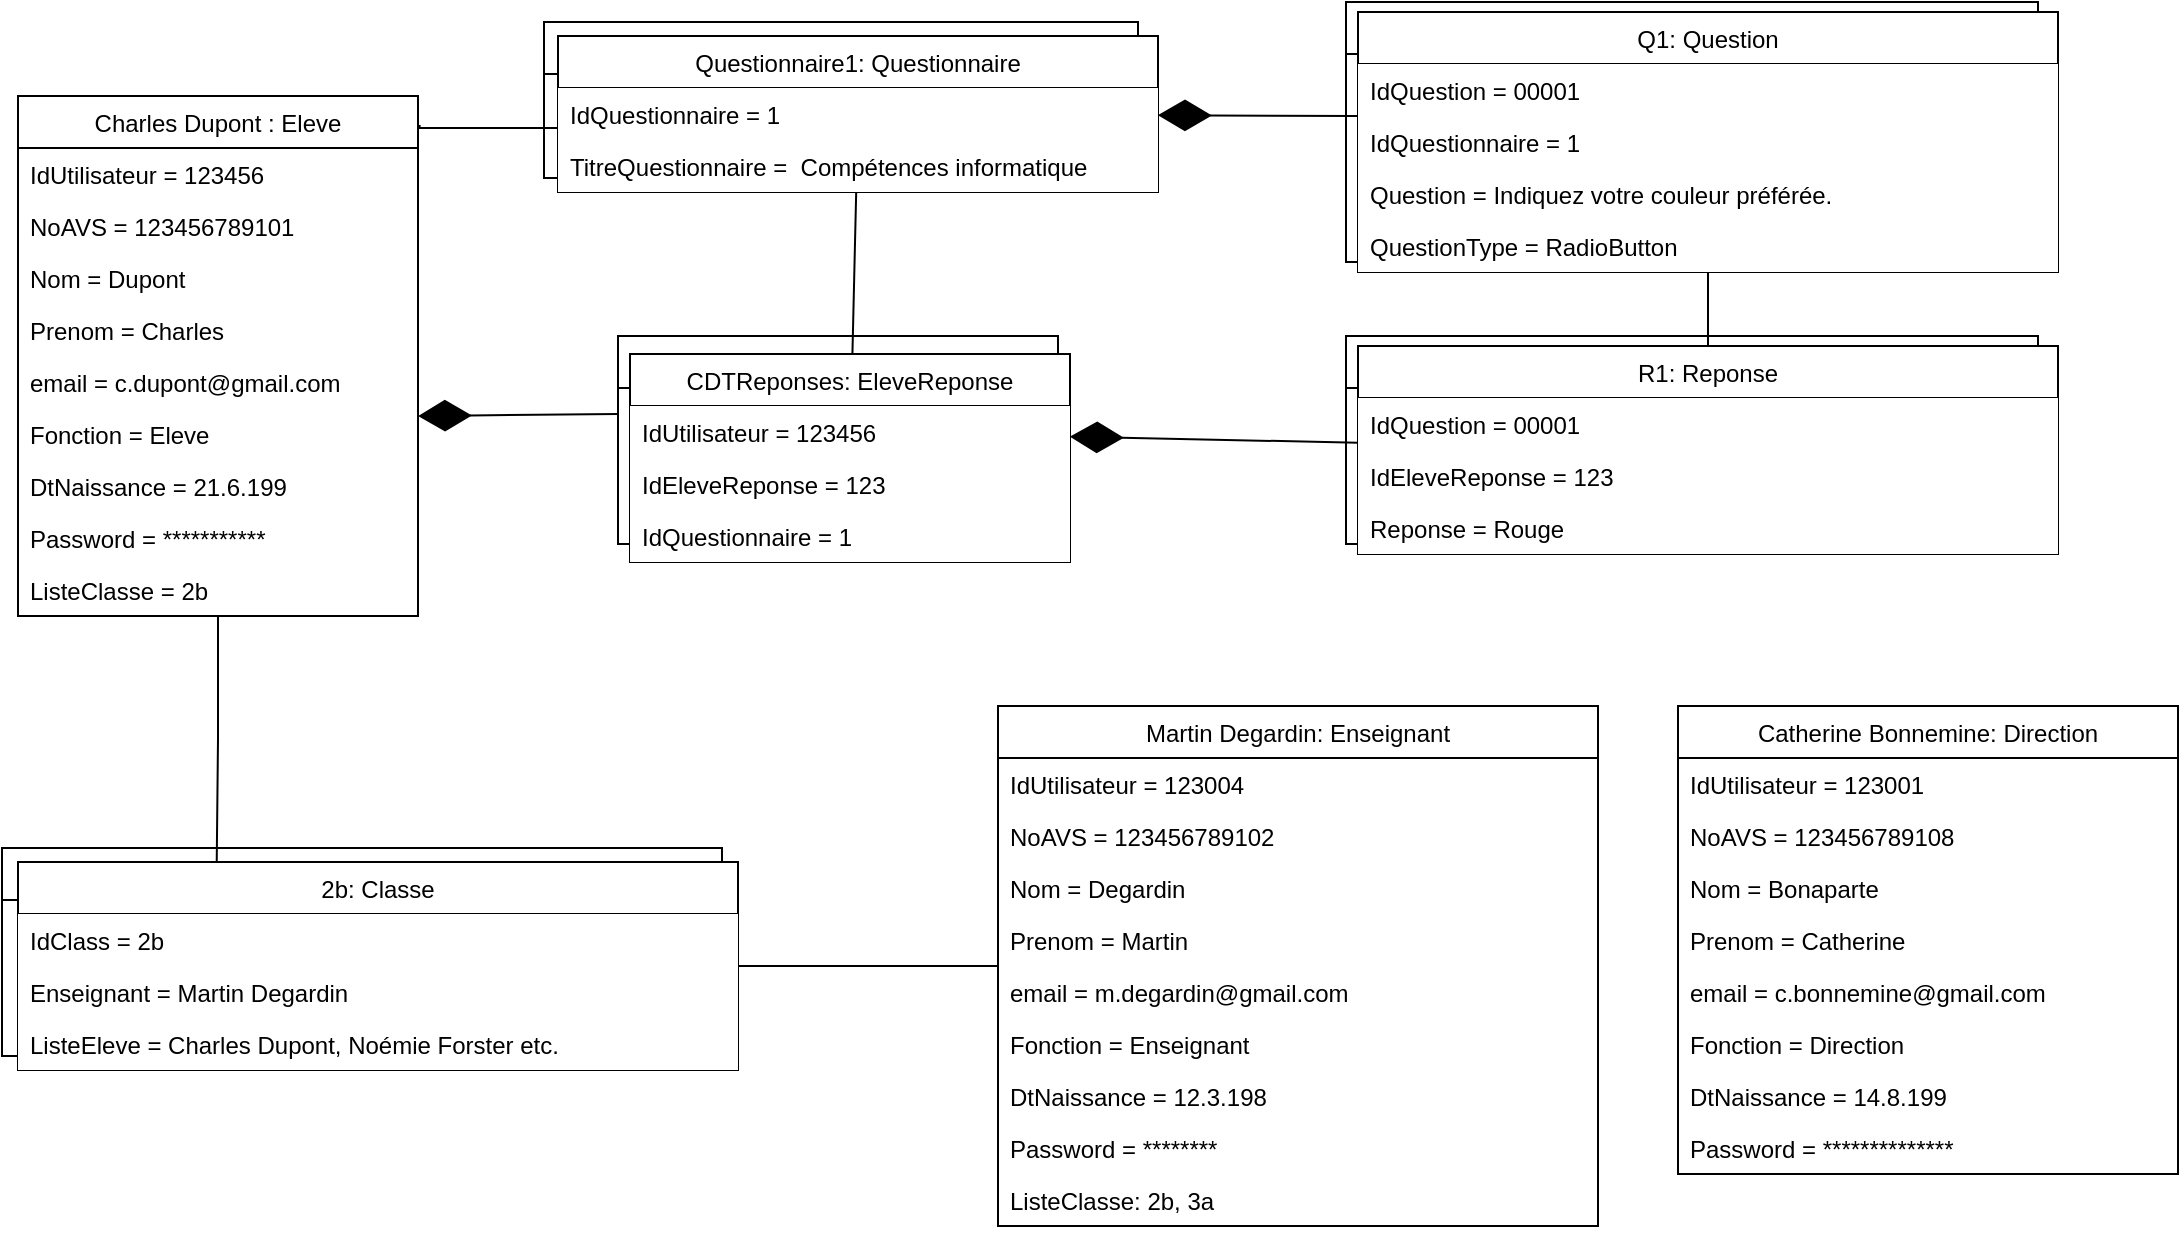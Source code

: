 <mxfile version="19.0.3" type="github">
  <diagram id="GS4NjSUJhHlFv-XAtIjA" name="Page-1">
    <mxGraphModel dx="521" dy="329" grid="1" gridSize="10" guides="1" tooltips="1" connect="1" arrows="1" fold="1" page="1" pageScale="1" pageWidth="827" pageHeight="1169" math="0" shadow="0">
      <root>
        <mxCell id="0" />
        <mxCell id="1" parent="0" />
        <mxCell id="93Pf0BwEEPynUzrRqr7O-21" value=" " style="swimlane;fontStyle=0;childLayout=stackLayout;horizontal=1;startSize=26;fillColor=none;horizontalStack=0;resizeParent=1;resizeParentMax=0;resizeLast=0;collapsible=1;marginBottom=0;" parent="1" vertex="1">
          <mxGeometry x="202" y="526" width="360" height="104" as="geometry" />
        </mxCell>
        <mxCell id="93Pf0BwEEPynUzrRqr7O-22" value=" " style="text;strokeColor=none;fillColor=none;align=left;verticalAlign=top;spacingLeft=4;spacingRight=4;overflow=hidden;rotatable=0;points=[[0,0.5],[1,0.5]];portConstraint=eastwest;" parent="93Pf0BwEEPynUzrRqr7O-21" vertex="1">
          <mxGeometry y="26" width="360" height="26" as="geometry" />
        </mxCell>
        <mxCell id="93Pf0BwEEPynUzrRqr7O-23" value=" " style="text;strokeColor=none;fillColor=none;align=left;verticalAlign=top;spacingLeft=4;spacingRight=4;overflow=hidden;rotatable=0;points=[[0,0.5],[1,0.5]];portConstraint=eastwest;" parent="93Pf0BwEEPynUzrRqr7O-21" vertex="1">
          <mxGeometry y="52" width="360" height="26" as="geometry" />
        </mxCell>
        <mxCell id="93Pf0BwEEPynUzrRqr7O-24" value=" " style="text;strokeColor=none;fillColor=none;align=left;verticalAlign=top;spacingLeft=4;spacingRight=4;overflow=hidden;rotatable=0;points=[[0,0.5],[1,0.5]];portConstraint=eastwest;" parent="93Pf0BwEEPynUzrRqr7O-21" vertex="1">
          <mxGeometry y="78" width="360" height="26" as="geometry" />
        </mxCell>
        <mxCell id="93Pf0BwEEPynUzrRqr7O-1" value=" " style="swimlane;fontStyle=0;childLayout=stackLayout;horizontal=1;startSize=26;fillColor=none;horizontalStack=0;resizeParent=1;resizeParentMax=0;resizeLast=0;collapsible=1;marginBottom=0;" parent="1" vertex="1">
          <mxGeometry x="473" y="113" width="297" height="78" as="geometry" />
        </mxCell>
        <mxCell id="93Pf0BwEEPynUzrRqr7O-6" style="text;strokeColor=none;fillColor=none;align=left;verticalAlign=top;spacingLeft=4;spacingRight=4;overflow=hidden;rotatable=0;points=[[0,0.5],[1,0.5]];portConstraint=eastwest;" parent="93Pf0BwEEPynUzrRqr7O-1" vertex="1">
          <mxGeometry y="26" width="297" height="26" as="geometry" />
        </mxCell>
        <mxCell id="93Pf0BwEEPynUzrRqr7O-5" style="text;strokeColor=none;fillColor=none;align=left;verticalAlign=top;spacingLeft=4;spacingRight=4;overflow=hidden;rotatable=0;points=[[0,0.5],[1,0.5]];portConstraint=eastwest;" parent="93Pf0BwEEPynUzrRqr7O-1" vertex="1">
          <mxGeometry y="52" width="297" height="26" as="geometry" />
        </mxCell>
        <mxCell id="oU2hH9bfx2fnlEqYslfO-71" value="" style="swimlane;fontStyle=0;childLayout=stackLayout;horizontal=1;startSize=26;fillColor=none;horizontalStack=0;resizeParent=1;resizeParentMax=0;resizeLast=0;collapsible=1;marginBottom=0;" parent="1" vertex="1">
          <mxGeometry x="874" y="103" width="346" height="130" as="geometry" />
        </mxCell>
        <mxCell id="oU2hH9bfx2fnlEqYslfO-72" value=" " style="text;strokeColor=none;fillColor=none;align=left;verticalAlign=top;spacingLeft=4;spacingRight=4;overflow=hidden;rotatable=0;points=[[0,0.5],[1,0.5]];portConstraint=eastwest;" parent="oU2hH9bfx2fnlEqYslfO-71" vertex="1">
          <mxGeometry y="26" width="346" height="26" as="geometry" />
        </mxCell>
        <mxCell id="oU2hH9bfx2fnlEqYslfO-73" style="text;strokeColor=none;fillColor=none;align=left;verticalAlign=top;spacingLeft=4;spacingRight=4;overflow=hidden;rotatable=0;points=[[0,0.5],[1,0.5]];portConstraint=eastwest;" parent="oU2hH9bfx2fnlEqYslfO-71" vertex="1">
          <mxGeometry y="52" width="346" height="26" as="geometry" />
        </mxCell>
        <mxCell id="oU2hH9bfx2fnlEqYslfO-74" style="text;strokeColor=none;fillColor=none;align=left;verticalAlign=top;spacingLeft=4;spacingRight=4;overflow=hidden;rotatable=0;points=[[0,0.5],[1,0.5]];portConstraint=eastwest;" parent="oU2hH9bfx2fnlEqYslfO-71" vertex="1">
          <mxGeometry y="78" width="346" height="26" as="geometry" />
        </mxCell>
        <mxCell id="oU2hH9bfx2fnlEqYslfO-75" style="text;strokeColor=none;fillColor=none;align=left;verticalAlign=top;spacingLeft=4;spacingRight=4;overflow=hidden;rotatable=0;points=[[0,0.5],[1,0.5]];portConstraint=eastwest;" parent="oU2hH9bfx2fnlEqYslfO-71" vertex="1">
          <mxGeometry y="104" width="346" height="26" as="geometry" />
        </mxCell>
        <mxCell id="oU2hH9bfx2fnlEqYslfO-61" value="" style="swimlane;fontStyle=0;childLayout=stackLayout;horizontal=1;startSize=26;fillColor=none;horizontalStack=0;resizeParent=1;resizeParentMax=0;resizeLast=0;collapsible=1;marginBottom=0;" parent="1" vertex="1">
          <mxGeometry x="510" y="270" width="220" height="104" as="geometry" />
        </mxCell>
        <mxCell id="oU2hH9bfx2fnlEqYslfO-63" value=" " style="text;strokeColor=none;fillColor=none;align=left;verticalAlign=top;spacingLeft=4;spacingRight=4;overflow=hidden;rotatable=0;points=[[0,0.5],[1,0.5]];portConstraint=eastwest;" parent="oU2hH9bfx2fnlEqYslfO-61" vertex="1">
          <mxGeometry y="26" width="220" height="26" as="geometry" />
        </mxCell>
        <mxCell id="oU2hH9bfx2fnlEqYslfO-70" style="text;strokeColor=none;fillColor=none;align=left;verticalAlign=top;spacingLeft=4;spacingRight=4;overflow=hidden;rotatable=0;points=[[0,0.5],[1,0.5]];portConstraint=eastwest;" parent="oU2hH9bfx2fnlEqYslfO-61" vertex="1">
          <mxGeometry y="52" width="220" height="26" as="geometry" />
        </mxCell>
        <mxCell id="C2F_x1-aIkEo4wXPpq_A-2" style="text;strokeColor=none;fillColor=none;align=left;verticalAlign=top;spacingLeft=4;spacingRight=4;overflow=hidden;rotatable=0;points=[[0,0.5],[1,0.5]];portConstraint=eastwest;" parent="oU2hH9bfx2fnlEqYslfO-61" vertex="1">
          <mxGeometry y="78" width="220" height="26" as="geometry" />
        </mxCell>
        <mxCell id="oU2hH9bfx2fnlEqYslfO-58" style="edgeStyle=orthogonalEdgeStyle;rounded=0;orthogonalLoop=1;jettySize=auto;html=1;entryX=0.276;entryY=0.003;entryDx=0;entryDy=0;entryPerimeter=0;endArrow=none;endFill=0;" parent="1" source="oU2hH9bfx2fnlEqYslfO-1" target="oU2hH9bfx2fnlEqYslfO-23" edge="1">
          <mxGeometry relative="1" as="geometry" />
        </mxCell>
        <mxCell id="oU2hH9bfx2fnlEqYslfO-60" style="edgeStyle=orthogonalEdgeStyle;rounded=0;orthogonalLoop=1;jettySize=auto;html=1;endArrow=none;endFill=0;exitX=1.004;exitY=0.056;exitDx=0;exitDy=0;exitPerimeter=0;" parent="1" source="oU2hH9bfx2fnlEqYslfO-1" target="oU2hH9bfx2fnlEqYslfO-16" edge="1">
          <mxGeometry relative="1" as="geometry">
            <Array as="points">
              <mxPoint x="460" y="166" />
              <mxPoint x="460" y="166" />
            </Array>
          </mxGeometry>
        </mxCell>
        <mxCell id="oU2hH9bfx2fnlEqYslfO-1" value="Charles Dupont : Eleve" style="swimlane;fontStyle=0;childLayout=stackLayout;horizontal=1;startSize=26;fillColor=none;horizontalStack=0;resizeParent=1;resizeParentMax=0;resizeLast=0;collapsible=1;marginBottom=0;" parent="1" vertex="1">
          <mxGeometry x="210" y="150" width="200" height="260" as="geometry" />
        </mxCell>
        <mxCell id="oU2hH9bfx2fnlEqYslfO-2" value="IdUtilisateur = 123456" style="text;strokeColor=none;fillColor=none;align=left;verticalAlign=top;spacingLeft=4;spacingRight=4;overflow=hidden;rotatable=0;points=[[0,0.5],[1,0.5]];portConstraint=eastwest;" parent="oU2hH9bfx2fnlEqYslfO-1" vertex="1">
          <mxGeometry y="26" width="200" height="26" as="geometry" />
        </mxCell>
        <mxCell id="oU2hH9bfx2fnlEqYslfO-3" value="NoAVS = 123456789101" style="text;strokeColor=none;fillColor=none;align=left;verticalAlign=top;spacingLeft=4;spacingRight=4;overflow=hidden;rotatable=0;points=[[0,0.5],[1,0.5]];portConstraint=eastwest;" parent="oU2hH9bfx2fnlEqYslfO-1" vertex="1">
          <mxGeometry y="52" width="200" height="26" as="geometry" />
        </mxCell>
        <mxCell id="oU2hH9bfx2fnlEqYslfO-4" value="Nom = Dupont" style="text;strokeColor=none;fillColor=none;align=left;verticalAlign=top;spacingLeft=4;spacingRight=4;overflow=hidden;rotatable=0;points=[[0,0.5],[1,0.5]];portConstraint=eastwest;" parent="oU2hH9bfx2fnlEqYslfO-1" vertex="1">
          <mxGeometry y="78" width="200" height="26" as="geometry" />
        </mxCell>
        <mxCell id="oU2hH9bfx2fnlEqYslfO-10" value="Prenom = Charles" style="text;strokeColor=none;fillColor=none;align=left;verticalAlign=top;spacingLeft=4;spacingRight=4;overflow=hidden;rotatable=0;points=[[0,0.5],[1,0.5]];portConstraint=eastwest;" parent="oU2hH9bfx2fnlEqYslfO-1" vertex="1">
          <mxGeometry y="104" width="200" height="26" as="geometry" />
        </mxCell>
        <mxCell id="oU2hH9bfx2fnlEqYslfO-49" value="email = c.dupont@gmail.com" style="text;strokeColor=none;fillColor=none;align=left;verticalAlign=top;spacingLeft=4;spacingRight=4;overflow=hidden;rotatable=0;points=[[0,0.5],[1,0.5]];portConstraint=eastwest;" parent="oU2hH9bfx2fnlEqYslfO-1" vertex="1">
          <mxGeometry y="130" width="200" height="26" as="geometry" />
        </mxCell>
        <mxCell id="oU2hH9bfx2fnlEqYslfO-9" value="Fonction = Eleve" style="text;strokeColor=none;fillColor=none;align=left;verticalAlign=top;spacingLeft=4;spacingRight=4;overflow=hidden;rotatable=0;points=[[0,0.5],[1,0.5]];portConstraint=eastwest;" parent="oU2hH9bfx2fnlEqYslfO-1" vertex="1">
          <mxGeometry y="156" width="200" height="26" as="geometry" />
        </mxCell>
        <mxCell id="oU2hH9bfx2fnlEqYslfO-8" value="DtNaissance = 21.6.199" style="text;strokeColor=none;fillColor=none;align=left;verticalAlign=top;spacingLeft=4;spacingRight=4;overflow=hidden;rotatable=0;points=[[0,0.5],[1,0.5]];portConstraint=eastwest;" parent="oU2hH9bfx2fnlEqYslfO-1" vertex="1">
          <mxGeometry y="182" width="200" height="26" as="geometry" />
        </mxCell>
        <mxCell id="oU2hH9bfx2fnlEqYslfO-7" value="Password = ***********" style="text;strokeColor=none;fillColor=none;align=left;verticalAlign=top;spacingLeft=4;spacingRight=4;overflow=hidden;rotatable=0;points=[[0,0.5],[1,0.5]];portConstraint=eastwest;" parent="oU2hH9bfx2fnlEqYslfO-1" vertex="1">
          <mxGeometry y="208" width="200" height="26" as="geometry" />
        </mxCell>
        <mxCell id="oU2hH9bfx2fnlEqYslfO-22" value="ListeClasse = 2b" style="text;strokeColor=none;fillColor=none;align=left;verticalAlign=top;spacingLeft=4;spacingRight=4;overflow=hidden;rotatable=0;points=[[0,0.5],[1,0.5]];portConstraint=eastwest;" parent="oU2hH9bfx2fnlEqYslfO-1" vertex="1">
          <mxGeometry y="234" width="200" height="26" as="geometry" />
        </mxCell>
        <mxCell id="oU2hH9bfx2fnlEqYslfO-11" value="Q1: Question" style="swimlane;fontStyle=0;childLayout=stackLayout;horizontal=1;startSize=26;fillColor=default;horizontalStack=0;resizeParent=1;resizeParentMax=0;resizeLast=0;collapsible=1;marginBottom=0;" parent="1" vertex="1">
          <mxGeometry x="880" y="108" width="350" height="130" as="geometry" />
        </mxCell>
        <mxCell id="oU2hH9bfx2fnlEqYslfO-12" value="IdQuestion = 00001" style="text;strokeColor=none;fillColor=default;align=left;verticalAlign=top;spacingLeft=4;spacingRight=4;overflow=hidden;rotatable=0;points=[[0,0.5],[1,0.5]];portConstraint=eastwest;" parent="oU2hH9bfx2fnlEqYslfO-11" vertex="1">
          <mxGeometry y="26" width="350" height="26" as="geometry" />
        </mxCell>
        <mxCell id="oU2hH9bfx2fnlEqYslfO-15" value="IdQuestionnaire = 1" style="text;strokeColor=none;fillColor=default;align=left;verticalAlign=top;spacingLeft=4;spacingRight=4;overflow=hidden;rotatable=0;points=[[0,0.5],[1,0.5]];portConstraint=eastwest;" parent="oU2hH9bfx2fnlEqYslfO-11" vertex="1">
          <mxGeometry y="52" width="350" height="26" as="geometry" />
        </mxCell>
        <mxCell id="oU2hH9bfx2fnlEqYslfO-13" value="Question = Indiquez votre couleur préférée." style="text;strokeColor=none;fillColor=default;align=left;verticalAlign=top;spacingLeft=4;spacingRight=4;overflow=hidden;rotatable=0;points=[[0,0.5],[1,0.5]];portConstraint=eastwest;" parent="oU2hH9bfx2fnlEqYslfO-11" vertex="1">
          <mxGeometry y="78" width="350" height="26" as="geometry" />
        </mxCell>
        <mxCell id="oU2hH9bfx2fnlEqYslfO-14" value="QuestionType = RadioButton" style="text;strokeColor=none;fillColor=default;align=left;verticalAlign=top;spacingLeft=4;spacingRight=4;overflow=hidden;rotatable=0;points=[[0,0.5],[1,0.5]];portConstraint=eastwest;" parent="oU2hH9bfx2fnlEqYslfO-11" vertex="1">
          <mxGeometry y="104" width="350" height="26" as="geometry" />
        </mxCell>
        <mxCell id="oU2hH9bfx2fnlEqYslfO-16" value="Questionnaire1: Questionnaire" style="swimlane;fontStyle=0;childLayout=stackLayout;horizontal=1;startSize=26;fillColor=default;horizontalStack=0;resizeParent=1;resizeParentMax=0;resizeLast=0;collapsible=1;marginBottom=0;" parent="1" vertex="1">
          <mxGeometry x="480" y="120" width="300" height="78" as="geometry" />
        </mxCell>
        <mxCell id="oU2hH9bfx2fnlEqYslfO-17" value="IdQuestionnaire = 1" style="text;strokeColor=none;fillColor=default;align=left;verticalAlign=top;spacingLeft=4;spacingRight=4;overflow=hidden;rotatable=0;points=[[0,0.5],[1,0.5]];portConstraint=eastwest;" parent="oU2hH9bfx2fnlEqYslfO-16" vertex="1">
          <mxGeometry y="26" width="300" height="26" as="geometry" />
        </mxCell>
        <mxCell id="oU2hH9bfx2fnlEqYslfO-18" value="TitreQuestionnaire =  Compétences informatique" style="text;strokeColor=none;fillColor=default;align=left;verticalAlign=top;spacingLeft=4;spacingRight=4;overflow=hidden;rotatable=0;points=[[0,0.5],[1,0.5]];portConstraint=eastwest;" parent="oU2hH9bfx2fnlEqYslfO-16" vertex="1">
          <mxGeometry y="52" width="300" height="26" as="geometry" />
        </mxCell>
        <mxCell id="oU2hH9bfx2fnlEqYslfO-59" style="edgeStyle=orthogonalEdgeStyle;rounded=0;orthogonalLoop=1;jettySize=auto;html=1;endArrow=none;endFill=0;" parent="1" source="oU2hH9bfx2fnlEqYslfO-23" target="oU2hH9bfx2fnlEqYslfO-27" edge="1">
          <mxGeometry relative="1" as="geometry" />
        </mxCell>
        <mxCell id="oU2hH9bfx2fnlEqYslfO-23" value="2b: Classe" style="swimlane;fontStyle=0;childLayout=stackLayout;horizontal=1;startSize=26;fillColor=default;horizontalStack=0;resizeParent=1;resizeParentMax=0;resizeLast=0;collapsible=1;marginBottom=0;" parent="1" vertex="1">
          <mxGeometry x="210" y="533" width="360" height="104" as="geometry" />
        </mxCell>
        <mxCell id="oU2hH9bfx2fnlEqYslfO-24" value="IdClass = 2b" style="text;strokeColor=none;fillColor=default;align=left;verticalAlign=top;spacingLeft=4;spacingRight=4;overflow=hidden;rotatable=0;points=[[0,0.5],[1,0.5]];portConstraint=eastwest;" parent="oU2hH9bfx2fnlEqYslfO-23" vertex="1">
          <mxGeometry y="26" width="360" height="26" as="geometry" />
        </mxCell>
        <mxCell id="oU2hH9bfx2fnlEqYslfO-25" value="Enseignant = Martin Degardin" style="text;strokeColor=none;fillColor=default;align=left;verticalAlign=top;spacingLeft=4;spacingRight=4;overflow=hidden;rotatable=0;points=[[0,0.5],[1,0.5]];portConstraint=eastwest;" parent="oU2hH9bfx2fnlEqYslfO-23" vertex="1">
          <mxGeometry y="52" width="360" height="26" as="geometry" />
        </mxCell>
        <mxCell id="oU2hH9bfx2fnlEqYslfO-26" value="ListeEleve = Charles Dupont, Noémie Forster etc." style="text;strokeColor=none;fillColor=default;align=left;verticalAlign=top;spacingLeft=4;spacingRight=4;overflow=hidden;rotatable=0;points=[[0,0.5],[1,0.5]];portConstraint=eastwest;" parent="oU2hH9bfx2fnlEqYslfO-23" vertex="1">
          <mxGeometry y="78" width="360" height="26" as="geometry" />
        </mxCell>
        <mxCell id="oU2hH9bfx2fnlEqYslfO-27" value="Martin Degardin: Enseignant" style="swimlane;fontStyle=0;childLayout=stackLayout;horizontal=1;startSize=26;fillColor=none;horizontalStack=0;resizeParent=1;resizeParentMax=0;resizeLast=0;collapsible=1;marginBottom=0;" parent="1" vertex="1">
          <mxGeometry x="700" y="455" width="300" height="260" as="geometry" />
        </mxCell>
        <mxCell id="oU2hH9bfx2fnlEqYslfO-31" value="IdUtilisateur = 123004" style="text;strokeColor=none;fillColor=none;align=left;verticalAlign=top;spacingLeft=4;spacingRight=4;overflow=hidden;rotatable=0;points=[[0,0.5],[1,0.5]];portConstraint=eastwest;" parent="oU2hH9bfx2fnlEqYslfO-27" vertex="1">
          <mxGeometry y="26" width="300" height="26" as="geometry" />
        </mxCell>
        <mxCell id="oU2hH9bfx2fnlEqYslfO-32" value="NoAVS = 123456789102" style="text;strokeColor=none;fillColor=none;align=left;verticalAlign=top;spacingLeft=4;spacingRight=4;overflow=hidden;rotatable=0;points=[[0,0.5],[1,0.5]];portConstraint=eastwest;" parent="oU2hH9bfx2fnlEqYslfO-27" vertex="1">
          <mxGeometry y="52" width="300" height="26" as="geometry" />
        </mxCell>
        <mxCell id="oU2hH9bfx2fnlEqYslfO-33" value="Nom = Degardin" style="text;strokeColor=none;fillColor=none;align=left;verticalAlign=top;spacingLeft=4;spacingRight=4;overflow=hidden;rotatable=0;points=[[0,0.5],[1,0.5]];portConstraint=eastwest;" parent="oU2hH9bfx2fnlEqYslfO-27" vertex="1">
          <mxGeometry y="78" width="300" height="26" as="geometry" />
        </mxCell>
        <mxCell id="oU2hH9bfx2fnlEqYslfO-34" value="Prenom = Martin" style="text;strokeColor=none;fillColor=none;align=left;verticalAlign=top;spacingLeft=4;spacingRight=4;overflow=hidden;rotatable=0;points=[[0,0.5],[1,0.5]];portConstraint=eastwest;" parent="oU2hH9bfx2fnlEqYslfO-27" vertex="1">
          <mxGeometry y="104" width="300" height="26" as="geometry" />
        </mxCell>
        <mxCell id="oU2hH9bfx2fnlEqYslfO-48" value="email = m.degardin@gmail.com" style="text;strokeColor=none;fillColor=none;align=left;verticalAlign=top;spacingLeft=4;spacingRight=4;overflow=hidden;rotatable=0;points=[[0,0.5],[1,0.5]];portConstraint=eastwest;" parent="oU2hH9bfx2fnlEqYslfO-27" vertex="1">
          <mxGeometry y="130" width="300" height="26" as="geometry" />
        </mxCell>
        <mxCell id="oU2hH9bfx2fnlEqYslfO-35" value="Fonction = Enseignant" style="text;strokeColor=none;fillColor=none;align=left;verticalAlign=top;spacingLeft=4;spacingRight=4;overflow=hidden;rotatable=0;points=[[0,0.5],[1,0.5]];portConstraint=eastwest;" parent="oU2hH9bfx2fnlEqYslfO-27" vertex="1">
          <mxGeometry y="156" width="300" height="26" as="geometry" />
        </mxCell>
        <mxCell id="oU2hH9bfx2fnlEqYslfO-36" value="DtNaissance = 12.3.198" style="text;strokeColor=none;fillColor=none;align=left;verticalAlign=top;spacingLeft=4;spacingRight=4;overflow=hidden;rotatable=0;points=[[0,0.5],[1,0.5]];portConstraint=eastwest;" parent="oU2hH9bfx2fnlEqYslfO-27" vertex="1">
          <mxGeometry y="182" width="300" height="26" as="geometry" />
        </mxCell>
        <mxCell id="oU2hH9bfx2fnlEqYslfO-37" value="Password = ********" style="text;strokeColor=none;fillColor=none;align=left;verticalAlign=top;spacingLeft=4;spacingRight=4;overflow=hidden;rotatable=0;points=[[0,0.5],[1,0.5]];portConstraint=eastwest;" parent="oU2hH9bfx2fnlEqYslfO-27" vertex="1">
          <mxGeometry y="208" width="300" height="26" as="geometry" />
        </mxCell>
        <mxCell id="oU2hH9bfx2fnlEqYslfO-28" value="ListeClasse: 2b, 3a" style="text;strokeColor=none;fillColor=none;align=left;verticalAlign=top;spacingLeft=4;spacingRight=4;overflow=hidden;rotatable=0;points=[[0,0.5],[1,0.5]];portConstraint=eastwest;" parent="oU2hH9bfx2fnlEqYslfO-27" vertex="1">
          <mxGeometry y="234" width="300" height="26" as="geometry" />
        </mxCell>
        <mxCell id="oU2hH9bfx2fnlEqYslfO-38" value="Catherine Bonnemine: Direction" style="swimlane;fontStyle=0;childLayout=stackLayout;horizontal=1;startSize=26;fillColor=none;horizontalStack=0;resizeParent=1;resizeParentMax=0;resizeLast=0;collapsible=1;marginBottom=0;" parent="1" vertex="1">
          <mxGeometry x="1040" y="455" width="250" height="234" as="geometry" />
        </mxCell>
        <mxCell id="oU2hH9bfx2fnlEqYslfO-39" value="IdUtilisateur = 123001" style="text;strokeColor=none;fillColor=none;align=left;verticalAlign=top;spacingLeft=4;spacingRight=4;overflow=hidden;rotatable=0;points=[[0,0.5],[1,0.5]];portConstraint=eastwest;" parent="oU2hH9bfx2fnlEqYslfO-38" vertex="1">
          <mxGeometry y="26" width="250" height="26" as="geometry" />
        </mxCell>
        <mxCell id="oU2hH9bfx2fnlEqYslfO-40" value="NoAVS = 123456789108" style="text;strokeColor=none;fillColor=none;align=left;verticalAlign=top;spacingLeft=4;spacingRight=4;overflow=hidden;rotatable=0;points=[[0,0.5],[1,0.5]];portConstraint=eastwest;" parent="oU2hH9bfx2fnlEqYslfO-38" vertex="1">
          <mxGeometry y="52" width="250" height="26" as="geometry" />
        </mxCell>
        <mxCell id="oU2hH9bfx2fnlEqYslfO-41" value="Nom = Bonaparte" style="text;strokeColor=none;fillColor=none;align=left;verticalAlign=top;spacingLeft=4;spacingRight=4;overflow=hidden;rotatable=0;points=[[0,0.5],[1,0.5]];portConstraint=eastwest;" parent="oU2hH9bfx2fnlEqYslfO-38" vertex="1">
          <mxGeometry y="78" width="250" height="26" as="geometry" />
        </mxCell>
        <mxCell id="oU2hH9bfx2fnlEqYslfO-46" value="Prenom = Catherine" style="text;strokeColor=none;fillColor=none;align=left;verticalAlign=top;spacingLeft=4;spacingRight=4;overflow=hidden;rotatable=0;points=[[0,0.5],[1,0.5]];portConstraint=eastwest;" parent="oU2hH9bfx2fnlEqYslfO-38" vertex="1">
          <mxGeometry y="104" width="250" height="26" as="geometry" />
        </mxCell>
        <mxCell id="oU2hH9bfx2fnlEqYslfO-47" value="email = c.bonnemine@gmail.com" style="text;strokeColor=none;fillColor=none;align=left;verticalAlign=top;spacingLeft=4;spacingRight=4;overflow=hidden;rotatable=0;points=[[0,0.5],[1,0.5]];portConstraint=eastwest;" parent="oU2hH9bfx2fnlEqYslfO-38" vertex="1">
          <mxGeometry y="130" width="250" height="26" as="geometry" />
        </mxCell>
        <mxCell id="oU2hH9bfx2fnlEqYslfO-45" value="Fonction = Direction" style="text;strokeColor=none;fillColor=none;align=left;verticalAlign=top;spacingLeft=4;spacingRight=4;overflow=hidden;rotatable=0;points=[[0,0.5],[1,0.5]];portConstraint=eastwest;" parent="oU2hH9bfx2fnlEqYslfO-38" vertex="1">
          <mxGeometry y="156" width="250" height="26" as="geometry" />
        </mxCell>
        <mxCell id="oU2hH9bfx2fnlEqYslfO-44" value="DtNaissance = 14.8.199" style="text;strokeColor=none;fillColor=none;align=left;verticalAlign=top;spacingLeft=4;spacingRight=4;overflow=hidden;rotatable=0;points=[[0,0.5],[1,0.5]];portConstraint=eastwest;" parent="oU2hH9bfx2fnlEqYslfO-38" vertex="1">
          <mxGeometry y="182" width="250" height="26" as="geometry" />
        </mxCell>
        <mxCell id="oU2hH9bfx2fnlEqYslfO-43" value="Password = **************" style="text;strokeColor=none;fillColor=none;align=left;verticalAlign=top;spacingLeft=4;spacingRight=4;overflow=hidden;rotatable=0;points=[[0,0.5],[1,0.5]];portConstraint=eastwest;" parent="oU2hH9bfx2fnlEqYslfO-38" vertex="1">
          <mxGeometry y="208" width="250" height="26" as="geometry" />
        </mxCell>
        <mxCell id="93Pf0BwEEPynUzrRqr7O-7" style="rounded=0;orthogonalLoop=1;jettySize=auto;html=1;endArrow=none;endFill=0;" parent="1" source="oU2hH9bfx2fnlEqYslfO-50" target="oU2hH9bfx2fnlEqYslfO-16" edge="1">
          <mxGeometry relative="1" as="geometry" />
        </mxCell>
        <mxCell id="oU2hH9bfx2fnlEqYslfO-50" value="CDTReponses: EleveReponse" style="swimlane;fontStyle=0;childLayout=stackLayout;horizontal=1;startSize=26;fillColor=default;horizontalStack=0;resizeParent=1;resizeParentMax=0;resizeLast=0;collapsible=1;marginBottom=0;gradientColor=none;" parent="1" vertex="1">
          <mxGeometry x="516" y="279" width="220" height="104" as="geometry" />
        </mxCell>
        <mxCell id="C2F_x1-aIkEo4wXPpq_A-1" value="IdUtilisateur = 123456" style="text;strokeColor=none;fillColor=default;align=left;verticalAlign=top;spacingLeft=4;spacingRight=4;overflow=hidden;rotatable=0;points=[[0,0.5],[1,0.5]];portConstraint=eastwest;" parent="oU2hH9bfx2fnlEqYslfO-50" vertex="1">
          <mxGeometry y="26" width="220" height="26" as="geometry" />
        </mxCell>
        <mxCell id="oU2hH9bfx2fnlEqYslfO-51" value="IdEleveReponse = 123" style="text;strokeColor=none;fillColor=default;align=left;verticalAlign=top;spacingLeft=4;spacingRight=4;overflow=hidden;rotatable=0;points=[[0,0.5],[1,0.5]];portConstraint=eastwest;" parent="oU2hH9bfx2fnlEqYslfO-50" vertex="1">
          <mxGeometry y="52" width="220" height="26" as="geometry" />
        </mxCell>
        <mxCell id="oU2hH9bfx2fnlEqYslfO-54" value="IdQuestionnaire = 1" style="text;strokeColor=none;fillColor=default;align=left;verticalAlign=top;spacingLeft=4;spacingRight=4;overflow=hidden;rotatable=0;points=[[0,0.5],[1,0.5]];portConstraint=eastwest;" parent="oU2hH9bfx2fnlEqYslfO-50" vertex="1">
          <mxGeometry y="78" width="220" height="26" as="geometry" />
        </mxCell>
        <mxCell id="oU2hH9bfx2fnlEqYslfO-56" value="" style="endArrow=diamondThin;endFill=1;endSize=24;html=1;rounded=0;" parent="1" target="oU2hH9bfx2fnlEqYslfO-16" edge="1">
          <mxGeometry width="160" relative="1" as="geometry">
            <mxPoint x="880" y="160" as="sourcePoint" />
            <mxPoint x="750" y="360" as="targetPoint" />
          </mxGeometry>
        </mxCell>
        <mxCell id="93Pf0BwEEPynUzrRqr7O-8" value="" style="swimlane;fontStyle=0;childLayout=stackLayout;horizontal=1;startSize=26;fillColor=none;horizontalStack=0;resizeParent=1;resizeParentMax=0;resizeLast=0;collapsible=1;marginBottom=0;" parent="1" vertex="1">
          <mxGeometry x="874" y="270" width="346" height="104" as="geometry" />
        </mxCell>
        <mxCell id="93Pf0BwEEPynUzrRqr7O-9" value=" " style="text;strokeColor=none;fillColor=none;align=left;verticalAlign=top;spacingLeft=4;spacingRight=4;overflow=hidden;rotatable=0;points=[[0,0.5],[1,0.5]];portConstraint=eastwest;" parent="93Pf0BwEEPynUzrRqr7O-8" vertex="1">
          <mxGeometry y="26" width="346" height="26" as="geometry" />
        </mxCell>
        <mxCell id="93Pf0BwEEPynUzrRqr7O-10" style="text;strokeColor=none;fillColor=none;align=left;verticalAlign=top;spacingLeft=4;spacingRight=4;overflow=hidden;rotatable=0;points=[[0,0.5],[1,0.5]];portConstraint=eastwest;" parent="93Pf0BwEEPynUzrRqr7O-8" vertex="1">
          <mxGeometry y="52" width="346" height="26" as="geometry" />
        </mxCell>
        <mxCell id="93Pf0BwEEPynUzrRqr7O-11" style="text;strokeColor=none;fillColor=none;align=left;verticalAlign=top;spacingLeft=4;spacingRight=4;overflow=hidden;rotatable=0;points=[[0,0.5],[1,0.5]];portConstraint=eastwest;" parent="93Pf0BwEEPynUzrRqr7O-8" vertex="1">
          <mxGeometry y="78" width="346" height="26" as="geometry" />
        </mxCell>
        <mxCell id="93Pf0BwEEPynUzrRqr7O-19" style="edgeStyle=none;rounded=0;orthogonalLoop=1;jettySize=auto;html=1;entryX=0.5;entryY=1;entryDx=0;entryDy=0;endArrow=none;endFill=0;" parent="1" source="93Pf0BwEEPynUzrRqr7O-13" target="oU2hH9bfx2fnlEqYslfO-11" edge="1">
          <mxGeometry relative="1" as="geometry" />
        </mxCell>
        <mxCell id="93Pf0BwEEPynUzrRqr7O-13" value="R1: Reponse" style="swimlane;fontStyle=0;childLayout=stackLayout;horizontal=1;startSize=26;fillColor=default;horizontalStack=0;resizeParent=1;resizeParentMax=0;resizeLast=0;collapsible=1;marginBottom=0;" parent="1" vertex="1">
          <mxGeometry x="880" y="275" width="350" height="104" as="geometry" />
        </mxCell>
        <mxCell id="93Pf0BwEEPynUzrRqr7O-14" value="IdQuestion = 00001" style="text;strokeColor=none;fillColor=default;align=left;verticalAlign=top;spacingLeft=4;spacingRight=4;overflow=hidden;rotatable=0;points=[[0,0.5],[1,0.5]];portConstraint=eastwest;" parent="93Pf0BwEEPynUzrRqr7O-13" vertex="1">
          <mxGeometry y="26" width="350" height="26" as="geometry" />
        </mxCell>
        <mxCell id="93Pf0BwEEPynUzrRqr7O-15" value="IdEleveReponse = 123" style="text;strokeColor=none;fillColor=default;align=left;verticalAlign=top;spacingLeft=4;spacingRight=4;overflow=hidden;rotatable=0;points=[[0,0.5],[1,0.5]];portConstraint=eastwest;" parent="93Pf0BwEEPynUzrRqr7O-13" vertex="1">
          <mxGeometry y="52" width="350" height="26" as="geometry" />
        </mxCell>
        <mxCell id="93Pf0BwEEPynUzrRqr7O-17" value="Reponse = Rouge" style="text;strokeColor=none;fillColor=default;align=left;verticalAlign=top;spacingLeft=4;spacingRight=4;overflow=hidden;rotatable=0;points=[[0,0.5],[1,0.5]];portConstraint=eastwest;" parent="93Pf0BwEEPynUzrRqr7O-13" vertex="1">
          <mxGeometry y="78" width="350" height="26" as="geometry" />
        </mxCell>
        <mxCell id="93Pf0BwEEPynUzrRqr7O-20" value="" style="endArrow=diamondThin;endFill=1;endSize=24;html=1;rounded=0;" parent="1" source="93Pf0BwEEPynUzrRqr7O-13" edge="1">
          <mxGeometry width="160" relative="1" as="geometry">
            <mxPoint x="836" y="323.645" as="sourcePoint" />
            <mxPoint x="736" y="320.351" as="targetPoint" />
          </mxGeometry>
        </mxCell>
        <mxCell id="8bRElP832ibMd5jmSutM-1" value="" style="endArrow=diamondThin;endFill=1;endSize=24;html=1;rounded=0;exitX=0;exitY=0.5;exitDx=0;exitDy=0;entryX=1;entryY=0.154;entryDx=0;entryDy=0;entryPerimeter=0;" edge="1" parent="1" source="oU2hH9bfx2fnlEqYslfO-63" target="oU2hH9bfx2fnlEqYslfO-9">
          <mxGeometry width="160" relative="1" as="geometry">
            <mxPoint x="600" y="280" as="sourcePoint" />
            <mxPoint x="420" y="296" as="targetPoint" />
          </mxGeometry>
        </mxCell>
      </root>
    </mxGraphModel>
  </diagram>
</mxfile>
